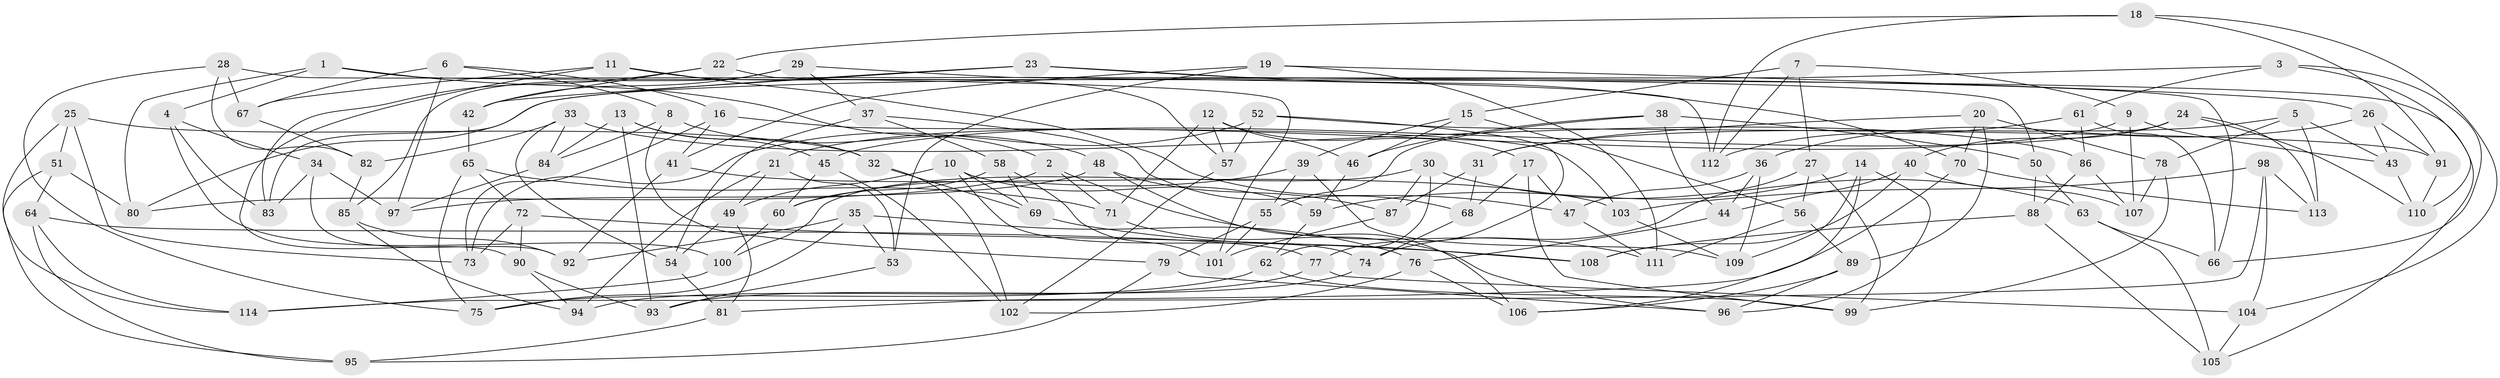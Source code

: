 // coarse degree distribution, {5: 0.1267605633802817, 4: 0.36619718309859156, 6: 0.4647887323943662, 3: 0.04225352112676056}
// Generated by graph-tools (version 1.1) at 2025/52/02/27/25 19:52:33]
// undirected, 114 vertices, 228 edges
graph export_dot {
graph [start="1"]
  node [color=gray90,style=filled];
  1;
  2;
  3;
  4;
  5;
  6;
  7;
  8;
  9;
  10;
  11;
  12;
  13;
  14;
  15;
  16;
  17;
  18;
  19;
  20;
  21;
  22;
  23;
  24;
  25;
  26;
  27;
  28;
  29;
  30;
  31;
  32;
  33;
  34;
  35;
  36;
  37;
  38;
  39;
  40;
  41;
  42;
  43;
  44;
  45;
  46;
  47;
  48;
  49;
  50;
  51;
  52;
  53;
  54;
  55;
  56;
  57;
  58;
  59;
  60;
  61;
  62;
  63;
  64;
  65;
  66;
  67;
  68;
  69;
  70;
  71;
  72;
  73;
  74;
  75;
  76;
  77;
  78;
  79;
  80;
  81;
  82;
  83;
  84;
  85;
  86;
  87;
  88;
  89;
  90;
  91;
  92;
  93;
  94;
  95;
  96;
  97;
  98;
  99;
  100;
  101;
  102;
  103;
  104;
  105;
  106;
  107;
  108;
  109;
  110;
  111;
  112;
  113;
  114;
  1 -- 105;
  1 -- 4;
  1 -- 80;
  1 -- 2;
  2 -- 71;
  2 -- 80;
  2 -- 111;
  3 -- 61;
  3 -- 66;
  3 -- 110;
  3 -- 80;
  4 -- 83;
  4 -- 100;
  4 -- 34;
  5 -- 78;
  5 -- 31;
  5 -- 43;
  5 -- 113;
  6 -- 97;
  6 -- 67;
  6 -- 16;
  6 -- 8;
  7 -- 112;
  7 -- 27;
  7 -- 9;
  7 -- 15;
  8 -- 48;
  8 -- 79;
  8 -- 84;
  9 -- 21;
  9 -- 43;
  9 -- 107;
  10 -- 69;
  10 -- 74;
  10 -- 59;
  10 -- 49;
  11 -- 47;
  11 -- 67;
  11 -- 57;
  11 -- 90;
  12 -- 71;
  12 -- 46;
  12 -- 57;
  12 -- 17;
  13 -- 93;
  13 -- 84;
  13 -- 45;
  13 -- 32;
  14 -- 106;
  14 -- 59;
  14 -- 109;
  14 -- 96;
  15 -- 46;
  15 -- 39;
  15 -- 56;
  16 -- 103;
  16 -- 41;
  16 -- 73;
  17 -- 47;
  17 -- 99;
  17 -- 68;
  18 -- 91;
  18 -- 104;
  18 -- 22;
  18 -- 112;
  19 -- 41;
  19 -- 53;
  19 -- 111;
  19 -- 26;
  20 -- 70;
  20 -- 78;
  20 -- 31;
  20 -- 89;
  21 -- 94;
  21 -- 53;
  21 -- 49;
  22 -- 101;
  22 -- 83;
  22 -- 42;
  23 -- 70;
  23 -- 50;
  23 -- 83;
  23 -- 42;
  24 -- 40;
  24 -- 113;
  24 -- 45;
  24 -- 110;
  25 -- 51;
  25 -- 73;
  25 -- 114;
  25 -- 32;
  26 -- 36;
  26 -- 91;
  26 -- 43;
  27 -- 56;
  27 -- 99;
  27 -- 74;
  28 -- 67;
  28 -- 66;
  28 -- 82;
  28 -- 75;
  29 -- 112;
  29 -- 37;
  29 -- 85;
  29 -- 42;
  30 -- 87;
  30 -- 63;
  30 -- 100;
  30 -- 62;
  31 -- 87;
  31 -- 68;
  32 -- 102;
  32 -- 69;
  33 -- 86;
  33 -- 84;
  33 -- 82;
  33 -- 54;
  34 -- 92;
  34 -- 83;
  34 -- 97;
  35 -- 75;
  35 -- 53;
  35 -- 76;
  35 -- 92;
  36 -- 109;
  36 -- 44;
  36 -- 47;
  37 -- 58;
  37 -- 68;
  37 -- 54;
  38 -- 55;
  38 -- 50;
  38 -- 44;
  38 -- 46;
  39 -- 109;
  39 -- 55;
  39 -- 60;
  40 -- 108;
  40 -- 107;
  40 -- 44;
  41 -- 92;
  41 -- 103;
  42 -- 65;
  43 -- 110;
  44 -- 76;
  45 -- 60;
  45 -- 102;
  46 -- 59;
  47 -- 111;
  48 -- 106;
  48 -- 87;
  48 -- 97;
  49 -- 81;
  49 -- 54;
  50 -- 88;
  50 -- 63;
  51 -- 80;
  51 -- 64;
  51 -- 95;
  52 -- 57;
  52 -- 91;
  52 -- 73;
  52 -- 77;
  53 -- 93;
  54 -- 81;
  55 -- 101;
  55 -- 79;
  56 -- 89;
  56 -- 111;
  57 -- 102;
  58 -- 101;
  58 -- 69;
  58 -- 60;
  59 -- 62;
  60 -- 100;
  61 -- 112;
  61 -- 66;
  61 -- 86;
  62 -- 99;
  62 -- 75;
  63 -- 105;
  63 -- 66;
  64 -- 77;
  64 -- 114;
  64 -- 95;
  65 -- 75;
  65 -- 71;
  65 -- 72;
  67 -- 82;
  68 -- 74;
  69 -- 108;
  70 -- 113;
  70 -- 81;
  71 -- 96;
  72 -- 108;
  72 -- 73;
  72 -- 90;
  74 -- 93;
  76 -- 106;
  76 -- 102;
  77 -- 104;
  77 -- 94;
  78 -- 99;
  78 -- 107;
  79 -- 96;
  79 -- 95;
  81 -- 95;
  82 -- 85;
  84 -- 97;
  85 -- 94;
  85 -- 92;
  86 -- 88;
  86 -- 107;
  87 -- 101;
  88 -- 108;
  88 -- 105;
  89 -- 96;
  89 -- 106;
  90 -- 94;
  90 -- 93;
  91 -- 110;
  98 -- 103;
  98 -- 114;
  98 -- 104;
  98 -- 113;
  100 -- 114;
  103 -- 109;
  104 -- 105;
}
